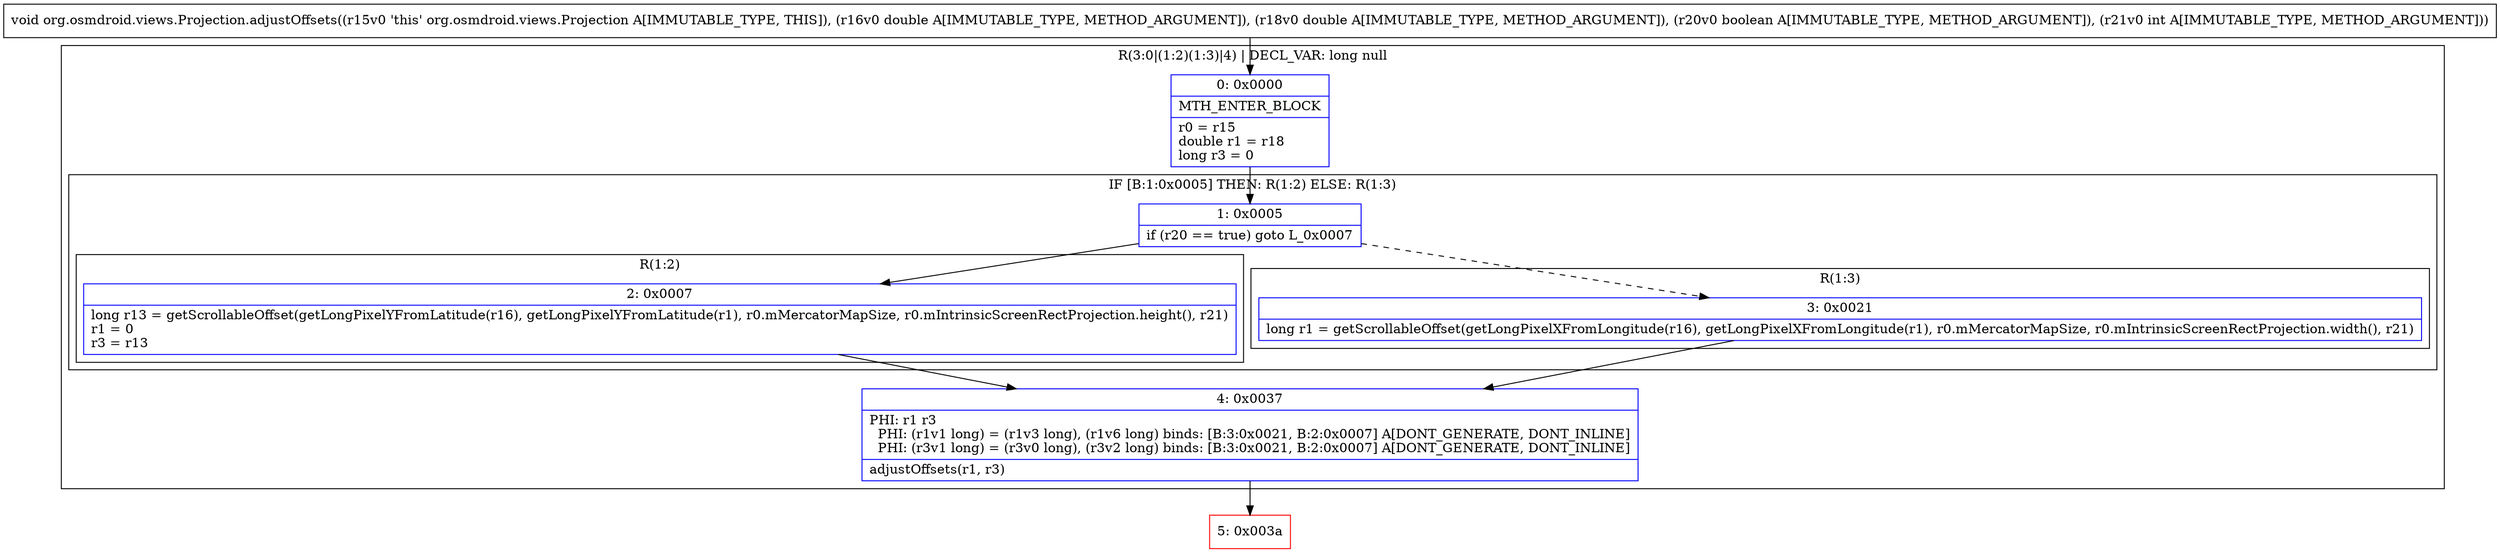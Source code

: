 digraph "CFG fororg.osmdroid.views.Projection.adjustOffsets(DDZI)V" {
subgraph cluster_Region_1753762690 {
label = "R(3:0|(1:2)(1:3)|4) | DECL_VAR: long null\l";
node [shape=record,color=blue];
Node_0 [shape=record,label="{0\:\ 0x0000|MTH_ENTER_BLOCK\l|r0 = r15\ldouble r1 = r18\llong r3 = 0\l}"];
subgraph cluster_IfRegion_794918235 {
label = "IF [B:1:0x0005] THEN: R(1:2) ELSE: R(1:3)";
node [shape=record,color=blue];
Node_1 [shape=record,label="{1\:\ 0x0005|if (r20 == true) goto L_0x0007\l}"];
subgraph cluster_Region_1475176870 {
label = "R(1:2)";
node [shape=record,color=blue];
Node_2 [shape=record,label="{2\:\ 0x0007|long r13 = getScrollableOffset(getLongPixelYFromLatitude(r16), getLongPixelYFromLatitude(r1), r0.mMercatorMapSize, r0.mIntrinsicScreenRectProjection.height(), r21)\lr1 = 0\lr3 = r13\l}"];
}
subgraph cluster_Region_1276317367 {
label = "R(1:3)";
node [shape=record,color=blue];
Node_3 [shape=record,label="{3\:\ 0x0021|long r1 = getScrollableOffset(getLongPixelXFromLongitude(r16), getLongPixelXFromLongitude(r1), r0.mMercatorMapSize, r0.mIntrinsicScreenRectProjection.width(), r21)\l}"];
}
}
Node_4 [shape=record,label="{4\:\ 0x0037|PHI: r1 r3 \l  PHI: (r1v1 long) = (r1v3 long), (r1v6 long) binds: [B:3:0x0021, B:2:0x0007] A[DONT_GENERATE, DONT_INLINE]\l  PHI: (r3v1 long) = (r3v0 long), (r3v2 long) binds: [B:3:0x0021, B:2:0x0007] A[DONT_GENERATE, DONT_INLINE]\l|adjustOffsets(r1, r3)\l}"];
}
Node_5 [shape=record,color=red,label="{5\:\ 0x003a}"];
MethodNode[shape=record,label="{void org.osmdroid.views.Projection.adjustOffsets((r15v0 'this' org.osmdroid.views.Projection A[IMMUTABLE_TYPE, THIS]), (r16v0 double A[IMMUTABLE_TYPE, METHOD_ARGUMENT]), (r18v0 double A[IMMUTABLE_TYPE, METHOD_ARGUMENT]), (r20v0 boolean A[IMMUTABLE_TYPE, METHOD_ARGUMENT]), (r21v0 int A[IMMUTABLE_TYPE, METHOD_ARGUMENT])) }"];
MethodNode -> Node_0;
Node_0 -> Node_1;
Node_1 -> Node_2;
Node_1 -> Node_3[style=dashed];
Node_2 -> Node_4;
Node_3 -> Node_4;
Node_4 -> Node_5;
}

